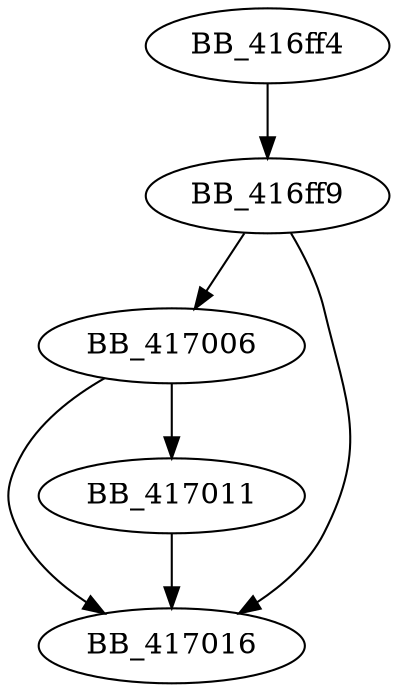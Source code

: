 DiGraph ___pctype_func{
BB_416ff4->BB_416ff9
BB_416ff9->BB_417006
BB_416ff9->BB_417016
BB_417006->BB_417011
BB_417006->BB_417016
BB_417011->BB_417016
}
